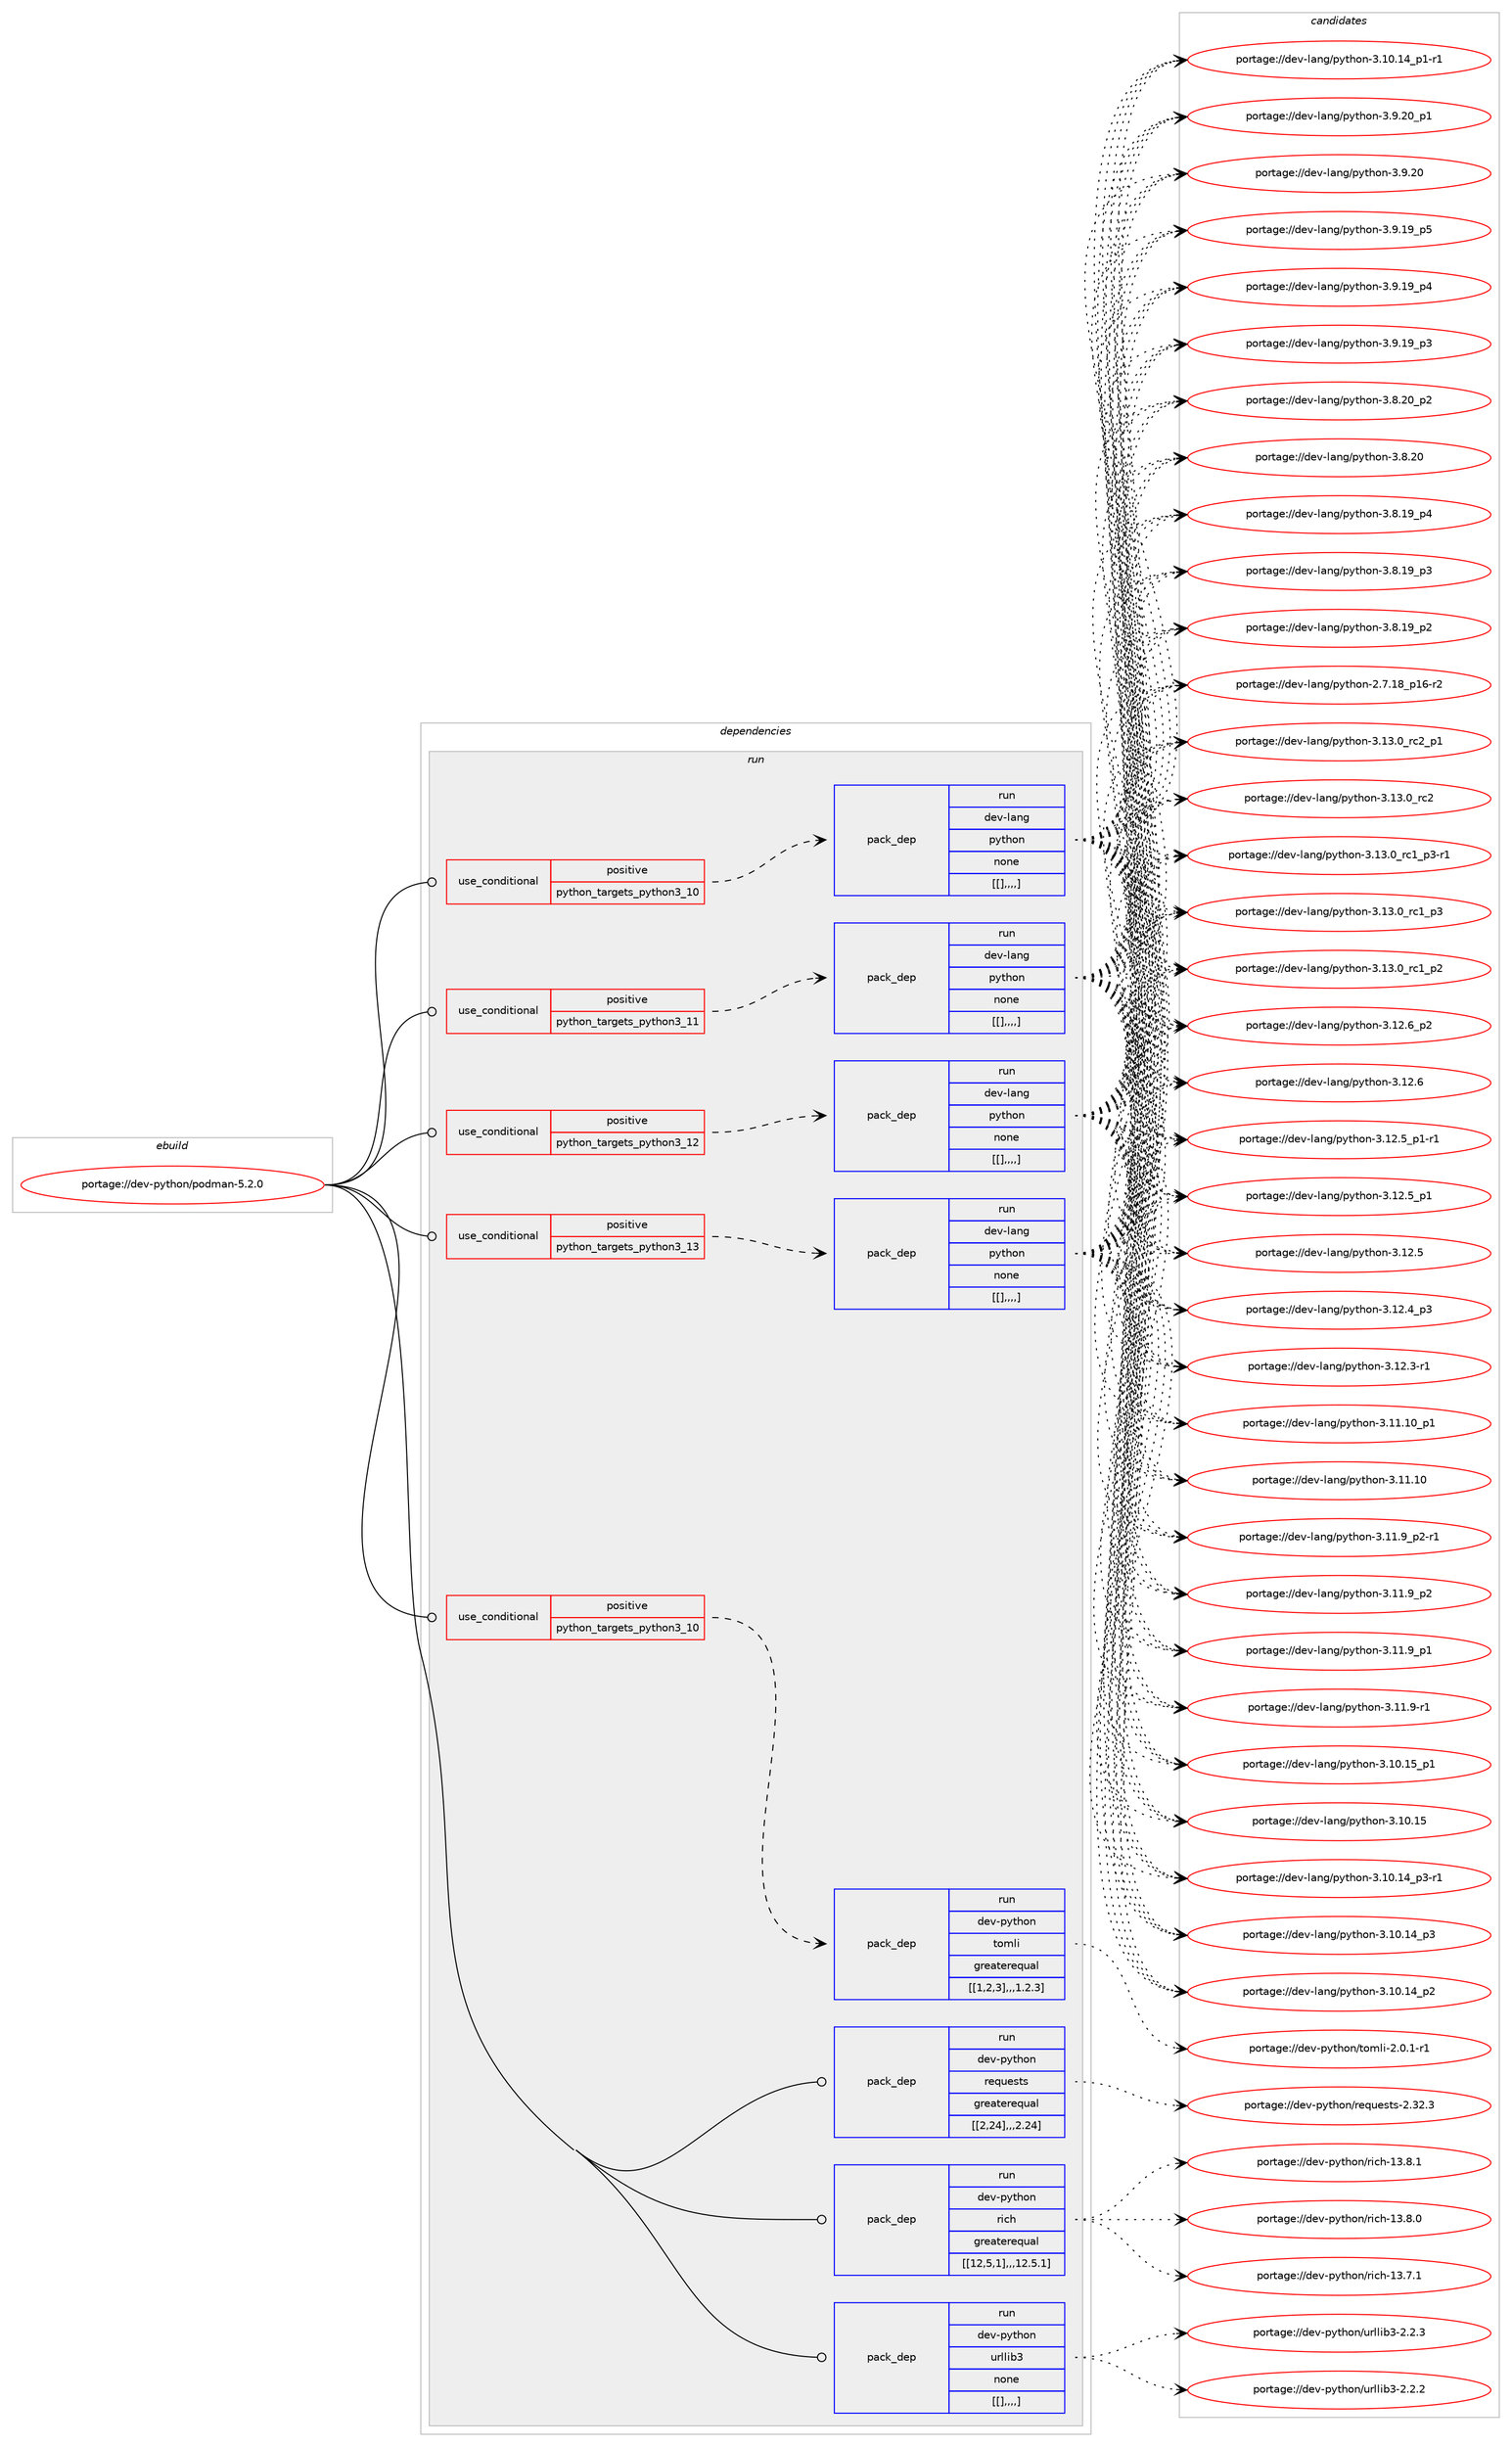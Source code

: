 digraph prolog {

# *************
# Graph options
# *************

newrank=true;
concentrate=true;
compound=true;
graph [rankdir=LR,fontname=Helvetica,fontsize=10,ranksep=1.5];#, ranksep=2.5, nodesep=0.2];
edge  [arrowhead=vee];
node  [fontname=Helvetica,fontsize=10];

# **********
# The ebuild
# **********

subgraph cluster_leftcol {
color=gray;
label=<<i>ebuild</i>>;
id [label="portage://dev-python/podman-5.2.0", color=red, width=4, href="../dev-python/podman-5.2.0.svg"];
}

# ****************
# The dependencies
# ****************

subgraph cluster_midcol {
color=gray;
label=<<i>dependencies</i>>;
subgraph cluster_compile {
fillcolor="#eeeeee";
style=filled;
label=<<i>compile</i>>;
}
subgraph cluster_compileandrun {
fillcolor="#eeeeee";
style=filled;
label=<<i>compile and run</i>>;
}
subgraph cluster_run {
fillcolor="#eeeeee";
style=filled;
label=<<i>run</i>>;
subgraph cond37540 {
dependency157142 [label=<<TABLE BORDER="0" CELLBORDER="1" CELLSPACING="0" CELLPADDING="4"><TR><TD ROWSPAN="3" CELLPADDING="10">use_conditional</TD></TR><TR><TD>positive</TD></TR><TR><TD>python_targets_python3_10</TD></TR></TABLE>>, shape=none, color=red];
subgraph pack118385 {
dependency157143 [label=<<TABLE BORDER="0" CELLBORDER="1" CELLSPACING="0" CELLPADDING="4" WIDTH="220"><TR><TD ROWSPAN="6" CELLPADDING="30">pack_dep</TD></TR><TR><TD WIDTH="110">run</TD></TR><TR><TD>dev-lang</TD></TR><TR><TD>python</TD></TR><TR><TD>none</TD></TR><TR><TD>[[],,,,]</TD></TR></TABLE>>, shape=none, color=blue];
}
dependency157142:e -> dependency157143:w [weight=20,style="dashed",arrowhead="vee"];
}
id:e -> dependency157142:w [weight=20,style="solid",arrowhead="odot"];
subgraph cond37541 {
dependency157144 [label=<<TABLE BORDER="0" CELLBORDER="1" CELLSPACING="0" CELLPADDING="4"><TR><TD ROWSPAN="3" CELLPADDING="10">use_conditional</TD></TR><TR><TD>positive</TD></TR><TR><TD>python_targets_python3_10</TD></TR></TABLE>>, shape=none, color=red];
subgraph pack118386 {
dependency157145 [label=<<TABLE BORDER="0" CELLBORDER="1" CELLSPACING="0" CELLPADDING="4" WIDTH="220"><TR><TD ROWSPAN="6" CELLPADDING="30">pack_dep</TD></TR><TR><TD WIDTH="110">run</TD></TR><TR><TD>dev-python</TD></TR><TR><TD>tomli</TD></TR><TR><TD>greaterequal</TD></TR><TR><TD>[[1,2,3],,,1.2.3]</TD></TR></TABLE>>, shape=none, color=blue];
}
dependency157144:e -> dependency157145:w [weight=20,style="dashed",arrowhead="vee"];
}
id:e -> dependency157144:w [weight=20,style="solid",arrowhead="odot"];
subgraph cond37542 {
dependency157146 [label=<<TABLE BORDER="0" CELLBORDER="1" CELLSPACING="0" CELLPADDING="4"><TR><TD ROWSPAN="3" CELLPADDING="10">use_conditional</TD></TR><TR><TD>positive</TD></TR><TR><TD>python_targets_python3_11</TD></TR></TABLE>>, shape=none, color=red];
subgraph pack118387 {
dependency157147 [label=<<TABLE BORDER="0" CELLBORDER="1" CELLSPACING="0" CELLPADDING="4" WIDTH="220"><TR><TD ROWSPAN="6" CELLPADDING="30">pack_dep</TD></TR><TR><TD WIDTH="110">run</TD></TR><TR><TD>dev-lang</TD></TR><TR><TD>python</TD></TR><TR><TD>none</TD></TR><TR><TD>[[],,,,]</TD></TR></TABLE>>, shape=none, color=blue];
}
dependency157146:e -> dependency157147:w [weight=20,style="dashed",arrowhead="vee"];
}
id:e -> dependency157146:w [weight=20,style="solid",arrowhead="odot"];
subgraph cond37543 {
dependency157148 [label=<<TABLE BORDER="0" CELLBORDER="1" CELLSPACING="0" CELLPADDING="4"><TR><TD ROWSPAN="3" CELLPADDING="10">use_conditional</TD></TR><TR><TD>positive</TD></TR><TR><TD>python_targets_python3_12</TD></TR></TABLE>>, shape=none, color=red];
subgraph pack118388 {
dependency157149 [label=<<TABLE BORDER="0" CELLBORDER="1" CELLSPACING="0" CELLPADDING="4" WIDTH="220"><TR><TD ROWSPAN="6" CELLPADDING="30">pack_dep</TD></TR><TR><TD WIDTH="110">run</TD></TR><TR><TD>dev-lang</TD></TR><TR><TD>python</TD></TR><TR><TD>none</TD></TR><TR><TD>[[],,,,]</TD></TR></TABLE>>, shape=none, color=blue];
}
dependency157148:e -> dependency157149:w [weight=20,style="dashed",arrowhead="vee"];
}
id:e -> dependency157148:w [weight=20,style="solid",arrowhead="odot"];
subgraph cond37544 {
dependency157150 [label=<<TABLE BORDER="0" CELLBORDER="1" CELLSPACING="0" CELLPADDING="4"><TR><TD ROWSPAN="3" CELLPADDING="10">use_conditional</TD></TR><TR><TD>positive</TD></TR><TR><TD>python_targets_python3_13</TD></TR></TABLE>>, shape=none, color=red];
subgraph pack118389 {
dependency157151 [label=<<TABLE BORDER="0" CELLBORDER="1" CELLSPACING="0" CELLPADDING="4" WIDTH="220"><TR><TD ROWSPAN="6" CELLPADDING="30">pack_dep</TD></TR><TR><TD WIDTH="110">run</TD></TR><TR><TD>dev-lang</TD></TR><TR><TD>python</TD></TR><TR><TD>none</TD></TR><TR><TD>[[],,,,]</TD></TR></TABLE>>, shape=none, color=blue];
}
dependency157150:e -> dependency157151:w [weight=20,style="dashed",arrowhead="vee"];
}
id:e -> dependency157150:w [weight=20,style="solid",arrowhead="odot"];
subgraph pack118390 {
dependency157152 [label=<<TABLE BORDER="0" CELLBORDER="1" CELLSPACING="0" CELLPADDING="4" WIDTH="220"><TR><TD ROWSPAN="6" CELLPADDING="30">pack_dep</TD></TR><TR><TD WIDTH="110">run</TD></TR><TR><TD>dev-python</TD></TR><TR><TD>requests</TD></TR><TR><TD>greaterequal</TD></TR><TR><TD>[[2,24],,,2.24]</TD></TR></TABLE>>, shape=none, color=blue];
}
id:e -> dependency157152:w [weight=20,style="solid",arrowhead="odot"];
subgraph pack118391 {
dependency157153 [label=<<TABLE BORDER="0" CELLBORDER="1" CELLSPACING="0" CELLPADDING="4" WIDTH="220"><TR><TD ROWSPAN="6" CELLPADDING="30">pack_dep</TD></TR><TR><TD WIDTH="110">run</TD></TR><TR><TD>dev-python</TD></TR><TR><TD>rich</TD></TR><TR><TD>greaterequal</TD></TR><TR><TD>[[12,5,1],,,12.5.1]</TD></TR></TABLE>>, shape=none, color=blue];
}
id:e -> dependency157153:w [weight=20,style="solid",arrowhead="odot"];
subgraph pack118392 {
dependency157154 [label=<<TABLE BORDER="0" CELLBORDER="1" CELLSPACING="0" CELLPADDING="4" WIDTH="220"><TR><TD ROWSPAN="6" CELLPADDING="30">pack_dep</TD></TR><TR><TD WIDTH="110">run</TD></TR><TR><TD>dev-python</TD></TR><TR><TD>urllib3</TD></TR><TR><TD>none</TD></TR><TR><TD>[[],,,,]</TD></TR></TABLE>>, shape=none, color=blue];
}
id:e -> dependency157154:w [weight=20,style="solid",arrowhead="odot"];
}
}

# **************
# The candidates
# **************

subgraph cluster_choices {
rank=same;
color=gray;
label=<<i>candidates</i>>;

subgraph choice118385 {
color=black;
nodesep=1;
choice100101118451089711010347112121116104111110455146495146489511499509511249 [label="portage://dev-lang/python-3.13.0_rc2_p1", color=red, width=4,href="../dev-lang/python-3.13.0_rc2_p1.svg"];
choice10010111845108971101034711212111610411111045514649514648951149950 [label="portage://dev-lang/python-3.13.0_rc2", color=red, width=4,href="../dev-lang/python-3.13.0_rc2.svg"];
choice1001011184510897110103471121211161041111104551464951464895114994995112514511449 [label="portage://dev-lang/python-3.13.0_rc1_p3-r1", color=red, width=4,href="../dev-lang/python-3.13.0_rc1_p3-r1.svg"];
choice100101118451089711010347112121116104111110455146495146489511499499511251 [label="portage://dev-lang/python-3.13.0_rc1_p3", color=red, width=4,href="../dev-lang/python-3.13.0_rc1_p3.svg"];
choice100101118451089711010347112121116104111110455146495146489511499499511250 [label="portage://dev-lang/python-3.13.0_rc1_p2", color=red, width=4,href="../dev-lang/python-3.13.0_rc1_p2.svg"];
choice100101118451089711010347112121116104111110455146495046549511250 [label="portage://dev-lang/python-3.12.6_p2", color=red, width=4,href="../dev-lang/python-3.12.6_p2.svg"];
choice10010111845108971101034711212111610411111045514649504654 [label="portage://dev-lang/python-3.12.6", color=red, width=4,href="../dev-lang/python-3.12.6.svg"];
choice1001011184510897110103471121211161041111104551464950465395112494511449 [label="portage://dev-lang/python-3.12.5_p1-r1", color=red, width=4,href="../dev-lang/python-3.12.5_p1-r1.svg"];
choice100101118451089711010347112121116104111110455146495046539511249 [label="portage://dev-lang/python-3.12.5_p1", color=red, width=4,href="../dev-lang/python-3.12.5_p1.svg"];
choice10010111845108971101034711212111610411111045514649504653 [label="portage://dev-lang/python-3.12.5", color=red, width=4,href="../dev-lang/python-3.12.5.svg"];
choice100101118451089711010347112121116104111110455146495046529511251 [label="portage://dev-lang/python-3.12.4_p3", color=red, width=4,href="../dev-lang/python-3.12.4_p3.svg"];
choice100101118451089711010347112121116104111110455146495046514511449 [label="portage://dev-lang/python-3.12.3-r1", color=red, width=4,href="../dev-lang/python-3.12.3-r1.svg"];
choice10010111845108971101034711212111610411111045514649494649489511249 [label="portage://dev-lang/python-3.11.10_p1", color=red, width=4,href="../dev-lang/python-3.11.10_p1.svg"];
choice1001011184510897110103471121211161041111104551464949464948 [label="portage://dev-lang/python-3.11.10", color=red, width=4,href="../dev-lang/python-3.11.10.svg"];
choice1001011184510897110103471121211161041111104551464949465795112504511449 [label="portage://dev-lang/python-3.11.9_p2-r1", color=red, width=4,href="../dev-lang/python-3.11.9_p2-r1.svg"];
choice100101118451089711010347112121116104111110455146494946579511250 [label="portage://dev-lang/python-3.11.9_p2", color=red, width=4,href="../dev-lang/python-3.11.9_p2.svg"];
choice100101118451089711010347112121116104111110455146494946579511249 [label="portage://dev-lang/python-3.11.9_p1", color=red, width=4,href="../dev-lang/python-3.11.9_p1.svg"];
choice100101118451089711010347112121116104111110455146494946574511449 [label="portage://dev-lang/python-3.11.9-r1", color=red, width=4,href="../dev-lang/python-3.11.9-r1.svg"];
choice10010111845108971101034711212111610411111045514649484649539511249 [label="portage://dev-lang/python-3.10.15_p1", color=red, width=4,href="../dev-lang/python-3.10.15_p1.svg"];
choice1001011184510897110103471121211161041111104551464948464953 [label="portage://dev-lang/python-3.10.15", color=red, width=4,href="../dev-lang/python-3.10.15.svg"];
choice100101118451089711010347112121116104111110455146494846495295112514511449 [label="portage://dev-lang/python-3.10.14_p3-r1", color=red, width=4,href="../dev-lang/python-3.10.14_p3-r1.svg"];
choice10010111845108971101034711212111610411111045514649484649529511251 [label="portage://dev-lang/python-3.10.14_p3", color=red, width=4,href="../dev-lang/python-3.10.14_p3.svg"];
choice10010111845108971101034711212111610411111045514649484649529511250 [label="portage://dev-lang/python-3.10.14_p2", color=red, width=4,href="../dev-lang/python-3.10.14_p2.svg"];
choice100101118451089711010347112121116104111110455146494846495295112494511449 [label="portage://dev-lang/python-3.10.14_p1-r1", color=red, width=4,href="../dev-lang/python-3.10.14_p1-r1.svg"];
choice100101118451089711010347112121116104111110455146574650489511249 [label="portage://dev-lang/python-3.9.20_p1", color=red, width=4,href="../dev-lang/python-3.9.20_p1.svg"];
choice10010111845108971101034711212111610411111045514657465048 [label="portage://dev-lang/python-3.9.20", color=red, width=4,href="../dev-lang/python-3.9.20.svg"];
choice100101118451089711010347112121116104111110455146574649579511253 [label="portage://dev-lang/python-3.9.19_p5", color=red, width=4,href="../dev-lang/python-3.9.19_p5.svg"];
choice100101118451089711010347112121116104111110455146574649579511252 [label="portage://dev-lang/python-3.9.19_p4", color=red, width=4,href="../dev-lang/python-3.9.19_p4.svg"];
choice100101118451089711010347112121116104111110455146574649579511251 [label="portage://dev-lang/python-3.9.19_p3", color=red, width=4,href="../dev-lang/python-3.9.19_p3.svg"];
choice100101118451089711010347112121116104111110455146564650489511250 [label="portage://dev-lang/python-3.8.20_p2", color=red, width=4,href="../dev-lang/python-3.8.20_p2.svg"];
choice10010111845108971101034711212111610411111045514656465048 [label="portage://dev-lang/python-3.8.20", color=red, width=4,href="../dev-lang/python-3.8.20.svg"];
choice100101118451089711010347112121116104111110455146564649579511252 [label="portage://dev-lang/python-3.8.19_p4", color=red, width=4,href="../dev-lang/python-3.8.19_p4.svg"];
choice100101118451089711010347112121116104111110455146564649579511251 [label="portage://dev-lang/python-3.8.19_p3", color=red, width=4,href="../dev-lang/python-3.8.19_p3.svg"];
choice100101118451089711010347112121116104111110455146564649579511250 [label="portage://dev-lang/python-3.8.19_p2", color=red, width=4,href="../dev-lang/python-3.8.19_p2.svg"];
choice100101118451089711010347112121116104111110455046554649569511249544511450 [label="portage://dev-lang/python-2.7.18_p16-r2", color=red, width=4,href="../dev-lang/python-2.7.18_p16-r2.svg"];
dependency157143:e -> choice100101118451089711010347112121116104111110455146495146489511499509511249:w [style=dotted,weight="100"];
dependency157143:e -> choice10010111845108971101034711212111610411111045514649514648951149950:w [style=dotted,weight="100"];
dependency157143:e -> choice1001011184510897110103471121211161041111104551464951464895114994995112514511449:w [style=dotted,weight="100"];
dependency157143:e -> choice100101118451089711010347112121116104111110455146495146489511499499511251:w [style=dotted,weight="100"];
dependency157143:e -> choice100101118451089711010347112121116104111110455146495146489511499499511250:w [style=dotted,weight="100"];
dependency157143:e -> choice100101118451089711010347112121116104111110455146495046549511250:w [style=dotted,weight="100"];
dependency157143:e -> choice10010111845108971101034711212111610411111045514649504654:w [style=dotted,weight="100"];
dependency157143:e -> choice1001011184510897110103471121211161041111104551464950465395112494511449:w [style=dotted,weight="100"];
dependency157143:e -> choice100101118451089711010347112121116104111110455146495046539511249:w [style=dotted,weight="100"];
dependency157143:e -> choice10010111845108971101034711212111610411111045514649504653:w [style=dotted,weight="100"];
dependency157143:e -> choice100101118451089711010347112121116104111110455146495046529511251:w [style=dotted,weight="100"];
dependency157143:e -> choice100101118451089711010347112121116104111110455146495046514511449:w [style=dotted,weight="100"];
dependency157143:e -> choice10010111845108971101034711212111610411111045514649494649489511249:w [style=dotted,weight="100"];
dependency157143:e -> choice1001011184510897110103471121211161041111104551464949464948:w [style=dotted,weight="100"];
dependency157143:e -> choice1001011184510897110103471121211161041111104551464949465795112504511449:w [style=dotted,weight="100"];
dependency157143:e -> choice100101118451089711010347112121116104111110455146494946579511250:w [style=dotted,weight="100"];
dependency157143:e -> choice100101118451089711010347112121116104111110455146494946579511249:w [style=dotted,weight="100"];
dependency157143:e -> choice100101118451089711010347112121116104111110455146494946574511449:w [style=dotted,weight="100"];
dependency157143:e -> choice10010111845108971101034711212111610411111045514649484649539511249:w [style=dotted,weight="100"];
dependency157143:e -> choice1001011184510897110103471121211161041111104551464948464953:w [style=dotted,weight="100"];
dependency157143:e -> choice100101118451089711010347112121116104111110455146494846495295112514511449:w [style=dotted,weight="100"];
dependency157143:e -> choice10010111845108971101034711212111610411111045514649484649529511251:w [style=dotted,weight="100"];
dependency157143:e -> choice10010111845108971101034711212111610411111045514649484649529511250:w [style=dotted,weight="100"];
dependency157143:e -> choice100101118451089711010347112121116104111110455146494846495295112494511449:w [style=dotted,weight="100"];
dependency157143:e -> choice100101118451089711010347112121116104111110455146574650489511249:w [style=dotted,weight="100"];
dependency157143:e -> choice10010111845108971101034711212111610411111045514657465048:w [style=dotted,weight="100"];
dependency157143:e -> choice100101118451089711010347112121116104111110455146574649579511253:w [style=dotted,weight="100"];
dependency157143:e -> choice100101118451089711010347112121116104111110455146574649579511252:w [style=dotted,weight="100"];
dependency157143:e -> choice100101118451089711010347112121116104111110455146574649579511251:w [style=dotted,weight="100"];
dependency157143:e -> choice100101118451089711010347112121116104111110455146564650489511250:w [style=dotted,weight="100"];
dependency157143:e -> choice10010111845108971101034711212111610411111045514656465048:w [style=dotted,weight="100"];
dependency157143:e -> choice100101118451089711010347112121116104111110455146564649579511252:w [style=dotted,weight="100"];
dependency157143:e -> choice100101118451089711010347112121116104111110455146564649579511251:w [style=dotted,weight="100"];
dependency157143:e -> choice100101118451089711010347112121116104111110455146564649579511250:w [style=dotted,weight="100"];
dependency157143:e -> choice100101118451089711010347112121116104111110455046554649569511249544511450:w [style=dotted,weight="100"];
}
subgraph choice118386 {
color=black;
nodesep=1;
choice10010111845112121116104111110471161111091081054550464846494511449 [label="portage://dev-python/tomli-2.0.1-r1", color=red, width=4,href="../dev-python/tomli-2.0.1-r1.svg"];
dependency157145:e -> choice10010111845112121116104111110471161111091081054550464846494511449:w [style=dotted,weight="100"];
}
subgraph choice118387 {
color=black;
nodesep=1;
choice100101118451089711010347112121116104111110455146495146489511499509511249 [label="portage://dev-lang/python-3.13.0_rc2_p1", color=red, width=4,href="../dev-lang/python-3.13.0_rc2_p1.svg"];
choice10010111845108971101034711212111610411111045514649514648951149950 [label="portage://dev-lang/python-3.13.0_rc2", color=red, width=4,href="../dev-lang/python-3.13.0_rc2.svg"];
choice1001011184510897110103471121211161041111104551464951464895114994995112514511449 [label="portage://dev-lang/python-3.13.0_rc1_p3-r1", color=red, width=4,href="../dev-lang/python-3.13.0_rc1_p3-r1.svg"];
choice100101118451089711010347112121116104111110455146495146489511499499511251 [label="portage://dev-lang/python-3.13.0_rc1_p3", color=red, width=4,href="../dev-lang/python-3.13.0_rc1_p3.svg"];
choice100101118451089711010347112121116104111110455146495146489511499499511250 [label="portage://dev-lang/python-3.13.0_rc1_p2", color=red, width=4,href="../dev-lang/python-3.13.0_rc1_p2.svg"];
choice100101118451089711010347112121116104111110455146495046549511250 [label="portage://dev-lang/python-3.12.6_p2", color=red, width=4,href="../dev-lang/python-3.12.6_p2.svg"];
choice10010111845108971101034711212111610411111045514649504654 [label="portage://dev-lang/python-3.12.6", color=red, width=4,href="../dev-lang/python-3.12.6.svg"];
choice1001011184510897110103471121211161041111104551464950465395112494511449 [label="portage://dev-lang/python-3.12.5_p1-r1", color=red, width=4,href="../dev-lang/python-3.12.5_p1-r1.svg"];
choice100101118451089711010347112121116104111110455146495046539511249 [label="portage://dev-lang/python-3.12.5_p1", color=red, width=4,href="../dev-lang/python-3.12.5_p1.svg"];
choice10010111845108971101034711212111610411111045514649504653 [label="portage://dev-lang/python-3.12.5", color=red, width=4,href="../dev-lang/python-3.12.5.svg"];
choice100101118451089711010347112121116104111110455146495046529511251 [label="portage://dev-lang/python-3.12.4_p3", color=red, width=4,href="../dev-lang/python-3.12.4_p3.svg"];
choice100101118451089711010347112121116104111110455146495046514511449 [label="portage://dev-lang/python-3.12.3-r1", color=red, width=4,href="../dev-lang/python-3.12.3-r1.svg"];
choice10010111845108971101034711212111610411111045514649494649489511249 [label="portage://dev-lang/python-3.11.10_p1", color=red, width=4,href="../dev-lang/python-3.11.10_p1.svg"];
choice1001011184510897110103471121211161041111104551464949464948 [label="portage://dev-lang/python-3.11.10", color=red, width=4,href="../dev-lang/python-3.11.10.svg"];
choice1001011184510897110103471121211161041111104551464949465795112504511449 [label="portage://dev-lang/python-3.11.9_p2-r1", color=red, width=4,href="../dev-lang/python-3.11.9_p2-r1.svg"];
choice100101118451089711010347112121116104111110455146494946579511250 [label="portage://dev-lang/python-3.11.9_p2", color=red, width=4,href="../dev-lang/python-3.11.9_p2.svg"];
choice100101118451089711010347112121116104111110455146494946579511249 [label="portage://dev-lang/python-3.11.9_p1", color=red, width=4,href="../dev-lang/python-3.11.9_p1.svg"];
choice100101118451089711010347112121116104111110455146494946574511449 [label="portage://dev-lang/python-3.11.9-r1", color=red, width=4,href="../dev-lang/python-3.11.9-r1.svg"];
choice10010111845108971101034711212111610411111045514649484649539511249 [label="portage://dev-lang/python-3.10.15_p1", color=red, width=4,href="../dev-lang/python-3.10.15_p1.svg"];
choice1001011184510897110103471121211161041111104551464948464953 [label="portage://dev-lang/python-3.10.15", color=red, width=4,href="../dev-lang/python-3.10.15.svg"];
choice100101118451089711010347112121116104111110455146494846495295112514511449 [label="portage://dev-lang/python-3.10.14_p3-r1", color=red, width=4,href="../dev-lang/python-3.10.14_p3-r1.svg"];
choice10010111845108971101034711212111610411111045514649484649529511251 [label="portage://dev-lang/python-3.10.14_p3", color=red, width=4,href="../dev-lang/python-3.10.14_p3.svg"];
choice10010111845108971101034711212111610411111045514649484649529511250 [label="portage://dev-lang/python-3.10.14_p2", color=red, width=4,href="../dev-lang/python-3.10.14_p2.svg"];
choice100101118451089711010347112121116104111110455146494846495295112494511449 [label="portage://dev-lang/python-3.10.14_p1-r1", color=red, width=4,href="../dev-lang/python-3.10.14_p1-r1.svg"];
choice100101118451089711010347112121116104111110455146574650489511249 [label="portage://dev-lang/python-3.9.20_p1", color=red, width=4,href="../dev-lang/python-3.9.20_p1.svg"];
choice10010111845108971101034711212111610411111045514657465048 [label="portage://dev-lang/python-3.9.20", color=red, width=4,href="../dev-lang/python-3.9.20.svg"];
choice100101118451089711010347112121116104111110455146574649579511253 [label="portage://dev-lang/python-3.9.19_p5", color=red, width=4,href="../dev-lang/python-3.9.19_p5.svg"];
choice100101118451089711010347112121116104111110455146574649579511252 [label="portage://dev-lang/python-3.9.19_p4", color=red, width=4,href="../dev-lang/python-3.9.19_p4.svg"];
choice100101118451089711010347112121116104111110455146574649579511251 [label="portage://dev-lang/python-3.9.19_p3", color=red, width=4,href="../dev-lang/python-3.9.19_p3.svg"];
choice100101118451089711010347112121116104111110455146564650489511250 [label="portage://dev-lang/python-3.8.20_p2", color=red, width=4,href="../dev-lang/python-3.8.20_p2.svg"];
choice10010111845108971101034711212111610411111045514656465048 [label="portage://dev-lang/python-3.8.20", color=red, width=4,href="../dev-lang/python-3.8.20.svg"];
choice100101118451089711010347112121116104111110455146564649579511252 [label="portage://dev-lang/python-3.8.19_p4", color=red, width=4,href="../dev-lang/python-3.8.19_p4.svg"];
choice100101118451089711010347112121116104111110455146564649579511251 [label="portage://dev-lang/python-3.8.19_p3", color=red, width=4,href="../dev-lang/python-3.8.19_p3.svg"];
choice100101118451089711010347112121116104111110455146564649579511250 [label="portage://dev-lang/python-3.8.19_p2", color=red, width=4,href="../dev-lang/python-3.8.19_p2.svg"];
choice100101118451089711010347112121116104111110455046554649569511249544511450 [label="portage://dev-lang/python-2.7.18_p16-r2", color=red, width=4,href="../dev-lang/python-2.7.18_p16-r2.svg"];
dependency157147:e -> choice100101118451089711010347112121116104111110455146495146489511499509511249:w [style=dotted,weight="100"];
dependency157147:e -> choice10010111845108971101034711212111610411111045514649514648951149950:w [style=dotted,weight="100"];
dependency157147:e -> choice1001011184510897110103471121211161041111104551464951464895114994995112514511449:w [style=dotted,weight="100"];
dependency157147:e -> choice100101118451089711010347112121116104111110455146495146489511499499511251:w [style=dotted,weight="100"];
dependency157147:e -> choice100101118451089711010347112121116104111110455146495146489511499499511250:w [style=dotted,weight="100"];
dependency157147:e -> choice100101118451089711010347112121116104111110455146495046549511250:w [style=dotted,weight="100"];
dependency157147:e -> choice10010111845108971101034711212111610411111045514649504654:w [style=dotted,weight="100"];
dependency157147:e -> choice1001011184510897110103471121211161041111104551464950465395112494511449:w [style=dotted,weight="100"];
dependency157147:e -> choice100101118451089711010347112121116104111110455146495046539511249:w [style=dotted,weight="100"];
dependency157147:e -> choice10010111845108971101034711212111610411111045514649504653:w [style=dotted,weight="100"];
dependency157147:e -> choice100101118451089711010347112121116104111110455146495046529511251:w [style=dotted,weight="100"];
dependency157147:e -> choice100101118451089711010347112121116104111110455146495046514511449:w [style=dotted,weight="100"];
dependency157147:e -> choice10010111845108971101034711212111610411111045514649494649489511249:w [style=dotted,weight="100"];
dependency157147:e -> choice1001011184510897110103471121211161041111104551464949464948:w [style=dotted,weight="100"];
dependency157147:e -> choice1001011184510897110103471121211161041111104551464949465795112504511449:w [style=dotted,weight="100"];
dependency157147:e -> choice100101118451089711010347112121116104111110455146494946579511250:w [style=dotted,weight="100"];
dependency157147:e -> choice100101118451089711010347112121116104111110455146494946579511249:w [style=dotted,weight="100"];
dependency157147:e -> choice100101118451089711010347112121116104111110455146494946574511449:w [style=dotted,weight="100"];
dependency157147:e -> choice10010111845108971101034711212111610411111045514649484649539511249:w [style=dotted,weight="100"];
dependency157147:e -> choice1001011184510897110103471121211161041111104551464948464953:w [style=dotted,weight="100"];
dependency157147:e -> choice100101118451089711010347112121116104111110455146494846495295112514511449:w [style=dotted,weight="100"];
dependency157147:e -> choice10010111845108971101034711212111610411111045514649484649529511251:w [style=dotted,weight="100"];
dependency157147:e -> choice10010111845108971101034711212111610411111045514649484649529511250:w [style=dotted,weight="100"];
dependency157147:e -> choice100101118451089711010347112121116104111110455146494846495295112494511449:w [style=dotted,weight="100"];
dependency157147:e -> choice100101118451089711010347112121116104111110455146574650489511249:w [style=dotted,weight="100"];
dependency157147:e -> choice10010111845108971101034711212111610411111045514657465048:w [style=dotted,weight="100"];
dependency157147:e -> choice100101118451089711010347112121116104111110455146574649579511253:w [style=dotted,weight="100"];
dependency157147:e -> choice100101118451089711010347112121116104111110455146574649579511252:w [style=dotted,weight="100"];
dependency157147:e -> choice100101118451089711010347112121116104111110455146574649579511251:w [style=dotted,weight="100"];
dependency157147:e -> choice100101118451089711010347112121116104111110455146564650489511250:w [style=dotted,weight="100"];
dependency157147:e -> choice10010111845108971101034711212111610411111045514656465048:w [style=dotted,weight="100"];
dependency157147:e -> choice100101118451089711010347112121116104111110455146564649579511252:w [style=dotted,weight="100"];
dependency157147:e -> choice100101118451089711010347112121116104111110455146564649579511251:w [style=dotted,weight="100"];
dependency157147:e -> choice100101118451089711010347112121116104111110455146564649579511250:w [style=dotted,weight="100"];
dependency157147:e -> choice100101118451089711010347112121116104111110455046554649569511249544511450:w [style=dotted,weight="100"];
}
subgraph choice118388 {
color=black;
nodesep=1;
choice100101118451089711010347112121116104111110455146495146489511499509511249 [label="portage://dev-lang/python-3.13.0_rc2_p1", color=red, width=4,href="../dev-lang/python-3.13.0_rc2_p1.svg"];
choice10010111845108971101034711212111610411111045514649514648951149950 [label="portage://dev-lang/python-3.13.0_rc2", color=red, width=4,href="../dev-lang/python-3.13.0_rc2.svg"];
choice1001011184510897110103471121211161041111104551464951464895114994995112514511449 [label="portage://dev-lang/python-3.13.0_rc1_p3-r1", color=red, width=4,href="../dev-lang/python-3.13.0_rc1_p3-r1.svg"];
choice100101118451089711010347112121116104111110455146495146489511499499511251 [label="portage://dev-lang/python-3.13.0_rc1_p3", color=red, width=4,href="../dev-lang/python-3.13.0_rc1_p3.svg"];
choice100101118451089711010347112121116104111110455146495146489511499499511250 [label="portage://dev-lang/python-3.13.0_rc1_p2", color=red, width=4,href="../dev-lang/python-3.13.0_rc1_p2.svg"];
choice100101118451089711010347112121116104111110455146495046549511250 [label="portage://dev-lang/python-3.12.6_p2", color=red, width=4,href="../dev-lang/python-3.12.6_p2.svg"];
choice10010111845108971101034711212111610411111045514649504654 [label="portage://dev-lang/python-3.12.6", color=red, width=4,href="../dev-lang/python-3.12.6.svg"];
choice1001011184510897110103471121211161041111104551464950465395112494511449 [label="portage://dev-lang/python-3.12.5_p1-r1", color=red, width=4,href="../dev-lang/python-3.12.5_p1-r1.svg"];
choice100101118451089711010347112121116104111110455146495046539511249 [label="portage://dev-lang/python-3.12.5_p1", color=red, width=4,href="../dev-lang/python-3.12.5_p1.svg"];
choice10010111845108971101034711212111610411111045514649504653 [label="portage://dev-lang/python-3.12.5", color=red, width=4,href="../dev-lang/python-3.12.5.svg"];
choice100101118451089711010347112121116104111110455146495046529511251 [label="portage://dev-lang/python-3.12.4_p3", color=red, width=4,href="../dev-lang/python-3.12.4_p3.svg"];
choice100101118451089711010347112121116104111110455146495046514511449 [label="portage://dev-lang/python-3.12.3-r1", color=red, width=4,href="../dev-lang/python-3.12.3-r1.svg"];
choice10010111845108971101034711212111610411111045514649494649489511249 [label="portage://dev-lang/python-3.11.10_p1", color=red, width=4,href="../dev-lang/python-3.11.10_p1.svg"];
choice1001011184510897110103471121211161041111104551464949464948 [label="portage://dev-lang/python-3.11.10", color=red, width=4,href="../dev-lang/python-3.11.10.svg"];
choice1001011184510897110103471121211161041111104551464949465795112504511449 [label="portage://dev-lang/python-3.11.9_p2-r1", color=red, width=4,href="../dev-lang/python-3.11.9_p2-r1.svg"];
choice100101118451089711010347112121116104111110455146494946579511250 [label="portage://dev-lang/python-3.11.9_p2", color=red, width=4,href="../dev-lang/python-3.11.9_p2.svg"];
choice100101118451089711010347112121116104111110455146494946579511249 [label="portage://dev-lang/python-3.11.9_p1", color=red, width=4,href="../dev-lang/python-3.11.9_p1.svg"];
choice100101118451089711010347112121116104111110455146494946574511449 [label="portage://dev-lang/python-3.11.9-r1", color=red, width=4,href="../dev-lang/python-3.11.9-r1.svg"];
choice10010111845108971101034711212111610411111045514649484649539511249 [label="portage://dev-lang/python-3.10.15_p1", color=red, width=4,href="../dev-lang/python-3.10.15_p1.svg"];
choice1001011184510897110103471121211161041111104551464948464953 [label="portage://dev-lang/python-3.10.15", color=red, width=4,href="../dev-lang/python-3.10.15.svg"];
choice100101118451089711010347112121116104111110455146494846495295112514511449 [label="portage://dev-lang/python-3.10.14_p3-r1", color=red, width=4,href="../dev-lang/python-3.10.14_p3-r1.svg"];
choice10010111845108971101034711212111610411111045514649484649529511251 [label="portage://dev-lang/python-3.10.14_p3", color=red, width=4,href="../dev-lang/python-3.10.14_p3.svg"];
choice10010111845108971101034711212111610411111045514649484649529511250 [label="portage://dev-lang/python-3.10.14_p2", color=red, width=4,href="../dev-lang/python-3.10.14_p2.svg"];
choice100101118451089711010347112121116104111110455146494846495295112494511449 [label="portage://dev-lang/python-3.10.14_p1-r1", color=red, width=4,href="../dev-lang/python-3.10.14_p1-r1.svg"];
choice100101118451089711010347112121116104111110455146574650489511249 [label="portage://dev-lang/python-3.9.20_p1", color=red, width=4,href="../dev-lang/python-3.9.20_p1.svg"];
choice10010111845108971101034711212111610411111045514657465048 [label="portage://dev-lang/python-3.9.20", color=red, width=4,href="../dev-lang/python-3.9.20.svg"];
choice100101118451089711010347112121116104111110455146574649579511253 [label="portage://dev-lang/python-3.9.19_p5", color=red, width=4,href="../dev-lang/python-3.9.19_p5.svg"];
choice100101118451089711010347112121116104111110455146574649579511252 [label="portage://dev-lang/python-3.9.19_p4", color=red, width=4,href="../dev-lang/python-3.9.19_p4.svg"];
choice100101118451089711010347112121116104111110455146574649579511251 [label="portage://dev-lang/python-3.9.19_p3", color=red, width=4,href="../dev-lang/python-3.9.19_p3.svg"];
choice100101118451089711010347112121116104111110455146564650489511250 [label="portage://dev-lang/python-3.8.20_p2", color=red, width=4,href="../dev-lang/python-3.8.20_p2.svg"];
choice10010111845108971101034711212111610411111045514656465048 [label="portage://dev-lang/python-3.8.20", color=red, width=4,href="../dev-lang/python-3.8.20.svg"];
choice100101118451089711010347112121116104111110455146564649579511252 [label="portage://dev-lang/python-3.8.19_p4", color=red, width=4,href="../dev-lang/python-3.8.19_p4.svg"];
choice100101118451089711010347112121116104111110455146564649579511251 [label="portage://dev-lang/python-3.8.19_p3", color=red, width=4,href="../dev-lang/python-3.8.19_p3.svg"];
choice100101118451089711010347112121116104111110455146564649579511250 [label="portage://dev-lang/python-3.8.19_p2", color=red, width=4,href="../dev-lang/python-3.8.19_p2.svg"];
choice100101118451089711010347112121116104111110455046554649569511249544511450 [label="portage://dev-lang/python-2.7.18_p16-r2", color=red, width=4,href="../dev-lang/python-2.7.18_p16-r2.svg"];
dependency157149:e -> choice100101118451089711010347112121116104111110455146495146489511499509511249:w [style=dotted,weight="100"];
dependency157149:e -> choice10010111845108971101034711212111610411111045514649514648951149950:w [style=dotted,weight="100"];
dependency157149:e -> choice1001011184510897110103471121211161041111104551464951464895114994995112514511449:w [style=dotted,weight="100"];
dependency157149:e -> choice100101118451089711010347112121116104111110455146495146489511499499511251:w [style=dotted,weight="100"];
dependency157149:e -> choice100101118451089711010347112121116104111110455146495146489511499499511250:w [style=dotted,weight="100"];
dependency157149:e -> choice100101118451089711010347112121116104111110455146495046549511250:w [style=dotted,weight="100"];
dependency157149:e -> choice10010111845108971101034711212111610411111045514649504654:w [style=dotted,weight="100"];
dependency157149:e -> choice1001011184510897110103471121211161041111104551464950465395112494511449:w [style=dotted,weight="100"];
dependency157149:e -> choice100101118451089711010347112121116104111110455146495046539511249:w [style=dotted,weight="100"];
dependency157149:e -> choice10010111845108971101034711212111610411111045514649504653:w [style=dotted,weight="100"];
dependency157149:e -> choice100101118451089711010347112121116104111110455146495046529511251:w [style=dotted,weight="100"];
dependency157149:e -> choice100101118451089711010347112121116104111110455146495046514511449:w [style=dotted,weight="100"];
dependency157149:e -> choice10010111845108971101034711212111610411111045514649494649489511249:w [style=dotted,weight="100"];
dependency157149:e -> choice1001011184510897110103471121211161041111104551464949464948:w [style=dotted,weight="100"];
dependency157149:e -> choice1001011184510897110103471121211161041111104551464949465795112504511449:w [style=dotted,weight="100"];
dependency157149:e -> choice100101118451089711010347112121116104111110455146494946579511250:w [style=dotted,weight="100"];
dependency157149:e -> choice100101118451089711010347112121116104111110455146494946579511249:w [style=dotted,weight="100"];
dependency157149:e -> choice100101118451089711010347112121116104111110455146494946574511449:w [style=dotted,weight="100"];
dependency157149:e -> choice10010111845108971101034711212111610411111045514649484649539511249:w [style=dotted,weight="100"];
dependency157149:e -> choice1001011184510897110103471121211161041111104551464948464953:w [style=dotted,weight="100"];
dependency157149:e -> choice100101118451089711010347112121116104111110455146494846495295112514511449:w [style=dotted,weight="100"];
dependency157149:e -> choice10010111845108971101034711212111610411111045514649484649529511251:w [style=dotted,weight="100"];
dependency157149:e -> choice10010111845108971101034711212111610411111045514649484649529511250:w [style=dotted,weight="100"];
dependency157149:e -> choice100101118451089711010347112121116104111110455146494846495295112494511449:w [style=dotted,weight="100"];
dependency157149:e -> choice100101118451089711010347112121116104111110455146574650489511249:w [style=dotted,weight="100"];
dependency157149:e -> choice10010111845108971101034711212111610411111045514657465048:w [style=dotted,weight="100"];
dependency157149:e -> choice100101118451089711010347112121116104111110455146574649579511253:w [style=dotted,weight="100"];
dependency157149:e -> choice100101118451089711010347112121116104111110455146574649579511252:w [style=dotted,weight="100"];
dependency157149:e -> choice100101118451089711010347112121116104111110455146574649579511251:w [style=dotted,weight="100"];
dependency157149:e -> choice100101118451089711010347112121116104111110455146564650489511250:w [style=dotted,weight="100"];
dependency157149:e -> choice10010111845108971101034711212111610411111045514656465048:w [style=dotted,weight="100"];
dependency157149:e -> choice100101118451089711010347112121116104111110455146564649579511252:w [style=dotted,weight="100"];
dependency157149:e -> choice100101118451089711010347112121116104111110455146564649579511251:w [style=dotted,weight="100"];
dependency157149:e -> choice100101118451089711010347112121116104111110455146564649579511250:w [style=dotted,weight="100"];
dependency157149:e -> choice100101118451089711010347112121116104111110455046554649569511249544511450:w [style=dotted,weight="100"];
}
subgraph choice118389 {
color=black;
nodesep=1;
choice100101118451089711010347112121116104111110455146495146489511499509511249 [label="portage://dev-lang/python-3.13.0_rc2_p1", color=red, width=4,href="../dev-lang/python-3.13.0_rc2_p1.svg"];
choice10010111845108971101034711212111610411111045514649514648951149950 [label="portage://dev-lang/python-3.13.0_rc2", color=red, width=4,href="../dev-lang/python-3.13.0_rc2.svg"];
choice1001011184510897110103471121211161041111104551464951464895114994995112514511449 [label="portage://dev-lang/python-3.13.0_rc1_p3-r1", color=red, width=4,href="../dev-lang/python-3.13.0_rc1_p3-r1.svg"];
choice100101118451089711010347112121116104111110455146495146489511499499511251 [label="portage://dev-lang/python-3.13.0_rc1_p3", color=red, width=4,href="../dev-lang/python-3.13.0_rc1_p3.svg"];
choice100101118451089711010347112121116104111110455146495146489511499499511250 [label="portage://dev-lang/python-3.13.0_rc1_p2", color=red, width=4,href="../dev-lang/python-3.13.0_rc1_p2.svg"];
choice100101118451089711010347112121116104111110455146495046549511250 [label="portage://dev-lang/python-3.12.6_p2", color=red, width=4,href="../dev-lang/python-3.12.6_p2.svg"];
choice10010111845108971101034711212111610411111045514649504654 [label="portage://dev-lang/python-3.12.6", color=red, width=4,href="../dev-lang/python-3.12.6.svg"];
choice1001011184510897110103471121211161041111104551464950465395112494511449 [label="portage://dev-lang/python-3.12.5_p1-r1", color=red, width=4,href="../dev-lang/python-3.12.5_p1-r1.svg"];
choice100101118451089711010347112121116104111110455146495046539511249 [label="portage://dev-lang/python-3.12.5_p1", color=red, width=4,href="../dev-lang/python-3.12.5_p1.svg"];
choice10010111845108971101034711212111610411111045514649504653 [label="portage://dev-lang/python-3.12.5", color=red, width=4,href="../dev-lang/python-3.12.5.svg"];
choice100101118451089711010347112121116104111110455146495046529511251 [label="portage://dev-lang/python-3.12.4_p3", color=red, width=4,href="../dev-lang/python-3.12.4_p3.svg"];
choice100101118451089711010347112121116104111110455146495046514511449 [label="portage://dev-lang/python-3.12.3-r1", color=red, width=4,href="../dev-lang/python-3.12.3-r1.svg"];
choice10010111845108971101034711212111610411111045514649494649489511249 [label="portage://dev-lang/python-3.11.10_p1", color=red, width=4,href="../dev-lang/python-3.11.10_p1.svg"];
choice1001011184510897110103471121211161041111104551464949464948 [label="portage://dev-lang/python-3.11.10", color=red, width=4,href="../dev-lang/python-3.11.10.svg"];
choice1001011184510897110103471121211161041111104551464949465795112504511449 [label="portage://dev-lang/python-3.11.9_p2-r1", color=red, width=4,href="../dev-lang/python-3.11.9_p2-r1.svg"];
choice100101118451089711010347112121116104111110455146494946579511250 [label="portage://dev-lang/python-3.11.9_p2", color=red, width=4,href="../dev-lang/python-3.11.9_p2.svg"];
choice100101118451089711010347112121116104111110455146494946579511249 [label="portage://dev-lang/python-3.11.9_p1", color=red, width=4,href="../dev-lang/python-3.11.9_p1.svg"];
choice100101118451089711010347112121116104111110455146494946574511449 [label="portage://dev-lang/python-3.11.9-r1", color=red, width=4,href="../dev-lang/python-3.11.9-r1.svg"];
choice10010111845108971101034711212111610411111045514649484649539511249 [label="portage://dev-lang/python-3.10.15_p1", color=red, width=4,href="../dev-lang/python-3.10.15_p1.svg"];
choice1001011184510897110103471121211161041111104551464948464953 [label="portage://dev-lang/python-3.10.15", color=red, width=4,href="../dev-lang/python-3.10.15.svg"];
choice100101118451089711010347112121116104111110455146494846495295112514511449 [label="portage://dev-lang/python-3.10.14_p3-r1", color=red, width=4,href="../dev-lang/python-3.10.14_p3-r1.svg"];
choice10010111845108971101034711212111610411111045514649484649529511251 [label="portage://dev-lang/python-3.10.14_p3", color=red, width=4,href="../dev-lang/python-3.10.14_p3.svg"];
choice10010111845108971101034711212111610411111045514649484649529511250 [label="portage://dev-lang/python-3.10.14_p2", color=red, width=4,href="../dev-lang/python-3.10.14_p2.svg"];
choice100101118451089711010347112121116104111110455146494846495295112494511449 [label="portage://dev-lang/python-3.10.14_p1-r1", color=red, width=4,href="../dev-lang/python-3.10.14_p1-r1.svg"];
choice100101118451089711010347112121116104111110455146574650489511249 [label="portage://dev-lang/python-3.9.20_p1", color=red, width=4,href="../dev-lang/python-3.9.20_p1.svg"];
choice10010111845108971101034711212111610411111045514657465048 [label="portage://dev-lang/python-3.9.20", color=red, width=4,href="../dev-lang/python-3.9.20.svg"];
choice100101118451089711010347112121116104111110455146574649579511253 [label="portage://dev-lang/python-3.9.19_p5", color=red, width=4,href="../dev-lang/python-3.9.19_p5.svg"];
choice100101118451089711010347112121116104111110455146574649579511252 [label="portage://dev-lang/python-3.9.19_p4", color=red, width=4,href="../dev-lang/python-3.9.19_p4.svg"];
choice100101118451089711010347112121116104111110455146574649579511251 [label="portage://dev-lang/python-3.9.19_p3", color=red, width=4,href="../dev-lang/python-3.9.19_p3.svg"];
choice100101118451089711010347112121116104111110455146564650489511250 [label="portage://dev-lang/python-3.8.20_p2", color=red, width=4,href="../dev-lang/python-3.8.20_p2.svg"];
choice10010111845108971101034711212111610411111045514656465048 [label="portage://dev-lang/python-3.8.20", color=red, width=4,href="../dev-lang/python-3.8.20.svg"];
choice100101118451089711010347112121116104111110455146564649579511252 [label="portage://dev-lang/python-3.8.19_p4", color=red, width=4,href="../dev-lang/python-3.8.19_p4.svg"];
choice100101118451089711010347112121116104111110455146564649579511251 [label="portage://dev-lang/python-3.8.19_p3", color=red, width=4,href="../dev-lang/python-3.8.19_p3.svg"];
choice100101118451089711010347112121116104111110455146564649579511250 [label="portage://dev-lang/python-3.8.19_p2", color=red, width=4,href="../dev-lang/python-3.8.19_p2.svg"];
choice100101118451089711010347112121116104111110455046554649569511249544511450 [label="portage://dev-lang/python-2.7.18_p16-r2", color=red, width=4,href="../dev-lang/python-2.7.18_p16-r2.svg"];
dependency157151:e -> choice100101118451089711010347112121116104111110455146495146489511499509511249:w [style=dotted,weight="100"];
dependency157151:e -> choice10010111845108971101034711212111610411111045514649514648951149950:w [style=dotted,weight="100"];
dependency157151:e -> choice1001011184510897110103471121211161041111104551464951464895114994995112514511449:w [style=dotted,weight="100"];
dependency157151:e -> choice100101118451089711010347112121116104111110455146495146489511499499511251:w [style=dotted,weight="100"];
dependency157151:e -> choice100101118451089711010347112121116104111110455146495146489511499499511250:w [style=dotted,weight="100"];
dependency157151:e -> choice100101118451089711010347112121116104111110455146495046549511250:w [style=dotted,weight="100"];
dependency157151:e -> choice10010111845108971101034711212111610411111045514649504654:w [style=dotted,weight="100"];
dependency157151:e -> choice1001011184510897110103471121211161041111104551464950465395112494511449:w [style=dotted,weight="100"];
dependency157151:e -> choice100101118451089711010347112121116104111110455146495046539511249:w [style=dotted,weight="100"];
dependency157151:e -> choice10010111845108971101034711212111610411111045514649504653:w [style=dotted,weight="100"];
dependency157151:e -> choice100101118451089711010347112121116104111110455146495046529511251:w [style=dotted,weight="100"];
dependency157151:e -> choice100101118451089711010347112121116104111110455146495046514511449:w [style=dotted,weight="100"];
dependency157151:e -> choice10010111845108971101034711212111610411111045514649494649489511249:w [style=dotted,weight="100"];
dependency157151:e -> choice1001011184510897110103471121211161041111104551464949464948:w [style=dotted,weight="100"];
dependency157151:e -> choice1001011184510897110103471121211161041111104551464949465795112504511449:w [style=dotted,weight="100"];
dependency157151:e -> choice100101118451089711010347112121116104111110455146494946579511250:w [style=dotted,weight="100"];
dependency157151:e -> choice100101118451089711010347112121116104111110455146494946579511249:w [style=dotted,weight="100"];
dependency157151:e -> choice100101118451089711010347112121116104111110455146494946574511449:w [style=dotted,weight="100"];
dependency157151:e -> choice10010111845108971101034711212111610411111045514649484649539511249:w [style=dotted,weight="100"];
dependency157151:e -> choice1001011184510897110103471121211161041111104551464948464953:w [style=dotted,weight="100"];
dependency157151:e -> choice100101118451089711010347112121116104111110455146494846495295112514511449:w [style=dotted,weight="100"];
dependency157151:e -> choice10010111845108971101034711212111610411111045514649484649529511251:w [style=dotted,weight="100"];
dependency157151:e -> choice10010111845108971101034711212111610411111045514649484649529511250:w [style=dotted,weight="100"];
dependency157151:e -> choice100101118451089711010347112121116104111110455146494846495295112494511449:w [style=dotted,weight="100"];
dependency157151:e -> choice100101118451089711010347112121116104111110455146574650489511249:w [style=dotted,weight="100"];
dependency157151:e -> choice10010111845108971101034711212111610411111045514657465048:w [style=dotted,weight="100"];
dependency157151:e -> choice100101118451089711010347112121116104111110455146574649579511253:w [style=dotted,weight="100"];
dependency157151:e -> choice100101118451089711010347112121116104111110455146574649579511252:w [style=dotted,weight="100"];
dependency157151:e -> choice100101118451089711010347112121116104111110455146574649579511251:w [style=dotted,weight="100"];
dependency157151:e -> choice100101118451089711010347112121116104111110455146564650489511250:w [style=dotted,weight="100"];
dependency157151:e -> choice10010111845108971101034711212111610411111045514656465048:w [style=dotted,weight="100"];
dependency157151:e -> choice100101118451089711010347112121116104111110455146564649579511252:w [style=dotted,weight="100"];
dependency157151:e -> choice100101118451089711010347112121116104111110455146564649579511251:w [style=dotted,weight="100"];
dependency157151:e -> choice100101118451089711010347112121116104111110455146564649579511250:w [style=dotted,weight="100"];
dependency157151:e -> choice100101118451089711010347112121116104111110455046554649569511249544511450:w [style=dotted,weight="100"];
}
subgraph choice118390 {
color=black;
nodesep=1;
choice100101118451121211161041111104711410111311710111511611545504651504651 [label="portage://dev-python/requests-2.32.3", color=red, width=4,href="../dev-python/requests-2.32.3.svg"];
dependency157152:e -> choice100101118451121211161041111104711410111311710111511611545504651504651:w [style=dotted,weight="100"];
}
subgraph choice118391 {
color=black;
nodesep=1;
choice10010111845112121116104111110471141059910445495146564649 [label="portage://dev-python/rich-13.8.1", color=red, width=4,href="../dev-python/rich-13.8.1.svg"];
choice10010111845112121116104111110471141059910445495146564648 [label="portage://dev-python/rich-13.8.0", color=red, width=4,href="../dev-python/rich-13.8.0.svg"];
choice10010111845112121116104111110471141059910445495146554649 [label="portage://dev-python/rich-13.7.1", color=red, width=4,href="../dev-python/rich-13.7.1.svg"];
dependency157153:e -> choice10010111845112121116104111110471141059910445495146564649:w [style=dotted,weight="100"];
dependency157153:e -> choice10010111845112121116104111110471141059910445495146564648:w [style=dotted,weight="100"];
dependency157153:e -> choice10010111845112121116104111110471141059910445495146554649:w [style=dotted,weight="100"];
}
subgraph choice118392 {
color=black;
nodesep=1;
choice10010111845112121116104111110471171141081081059851455046504651 [label="portage://dev-python/urllib3-2.2.3", color=red, width=4,href="../dev-python/urllib3-2.2.3.svg"];
choice10010111845112121116104111110471171141081081059851455046504650 [label="portage://dev-python/urllib3-2.2.2", color=red, width=4,href="../dev-python/urllib3-2.2.2.svg"];
dependency157154:e -> choice10010111845112121116104111110471171141081081059851455046504651:w [style=dotted,weight="100"];
dependency157154:e -> choice10010111845112121116104111110471171141081081059851455046504650:w [style=dotted,weight="100"];
}
}

}
